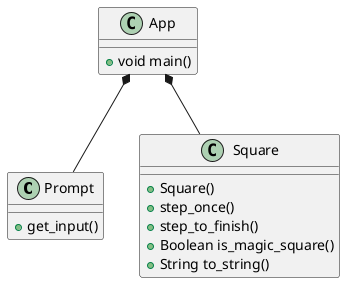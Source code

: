 @startuml
class Prompt {
    +get_input()
}
class Square {
    +Square()
    +step_once()
    +step_to_finish()
    +Boolean is_magic_square()
    +String to_string()
}

class App {
        +void main()
}

App *-- Prompt
App *-- Square
@enduml
